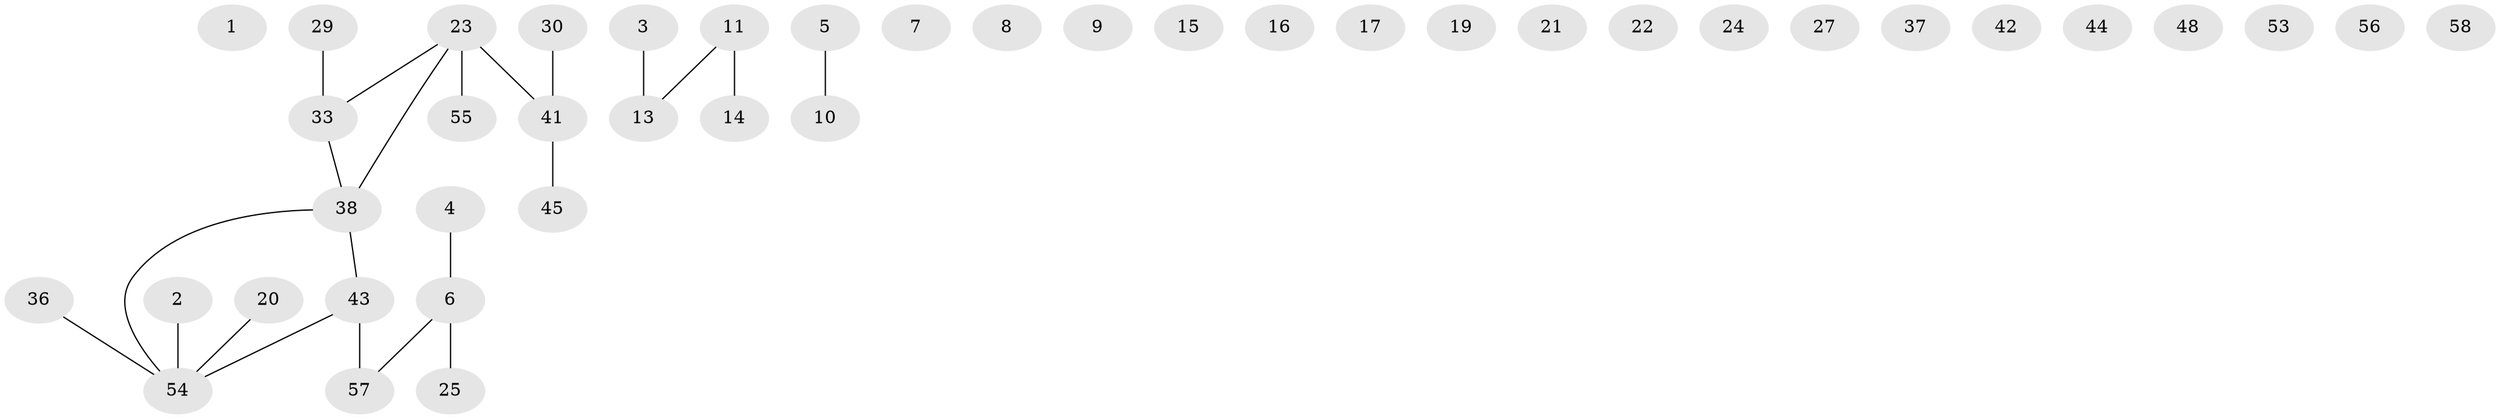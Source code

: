 // Generated by graph-tools (version 1.1) at 2025/23/03/03/25 07:23:28]
// undirected, 42 vertices, 22 edges
graph export_dot {
graph [start="1"]
  node [color=gray90,style=filled];
  1 [super="+34"];
  2;
  3 [super="+26"];
  4;
  5 [super="+12"];
  6 [super="+40"];
  7 [super="+32"];
  8;
  9;
  10;
  11 [super="+35"];
  13 [super="+18"];
  14;
  15;
  16;
  17;
  19 [super="+39"];
  20 [super="+28"];
  21;
  22 [super="+50"];
  23 [super="+31"];
  24 [super="+51"];
  25;
  27;
  29;
  30;
  33 [super="+49"];
  36;
  37;
  38 [super="+52"];
  41 [super="+47"];
  42;
  43 [super="+46"];
  44;
  45;
  48;
  53;
  54 [super="+59"];
  55;
  56;
  57 [super="+60"];
  58;
  2 -- 54;
  3 -- 13;
  4 -- 6;
  5 -- 10;
  6 -- 25;
  6 -- 57;
  11 -- 14;
  11 -- 13;
  20 -- 54;
  23 -- 55;
  23 -- 38;
  23 -- 33;
  23 -- 41 [weight=2];
  29 -- 33;
  30 -- 41;
  33 -- 38;
  36 -- 54;
  38 -- 43;
  38 -- 54;
  41 -- 45;
  43 -- 54;
  43 -- 57;
}
